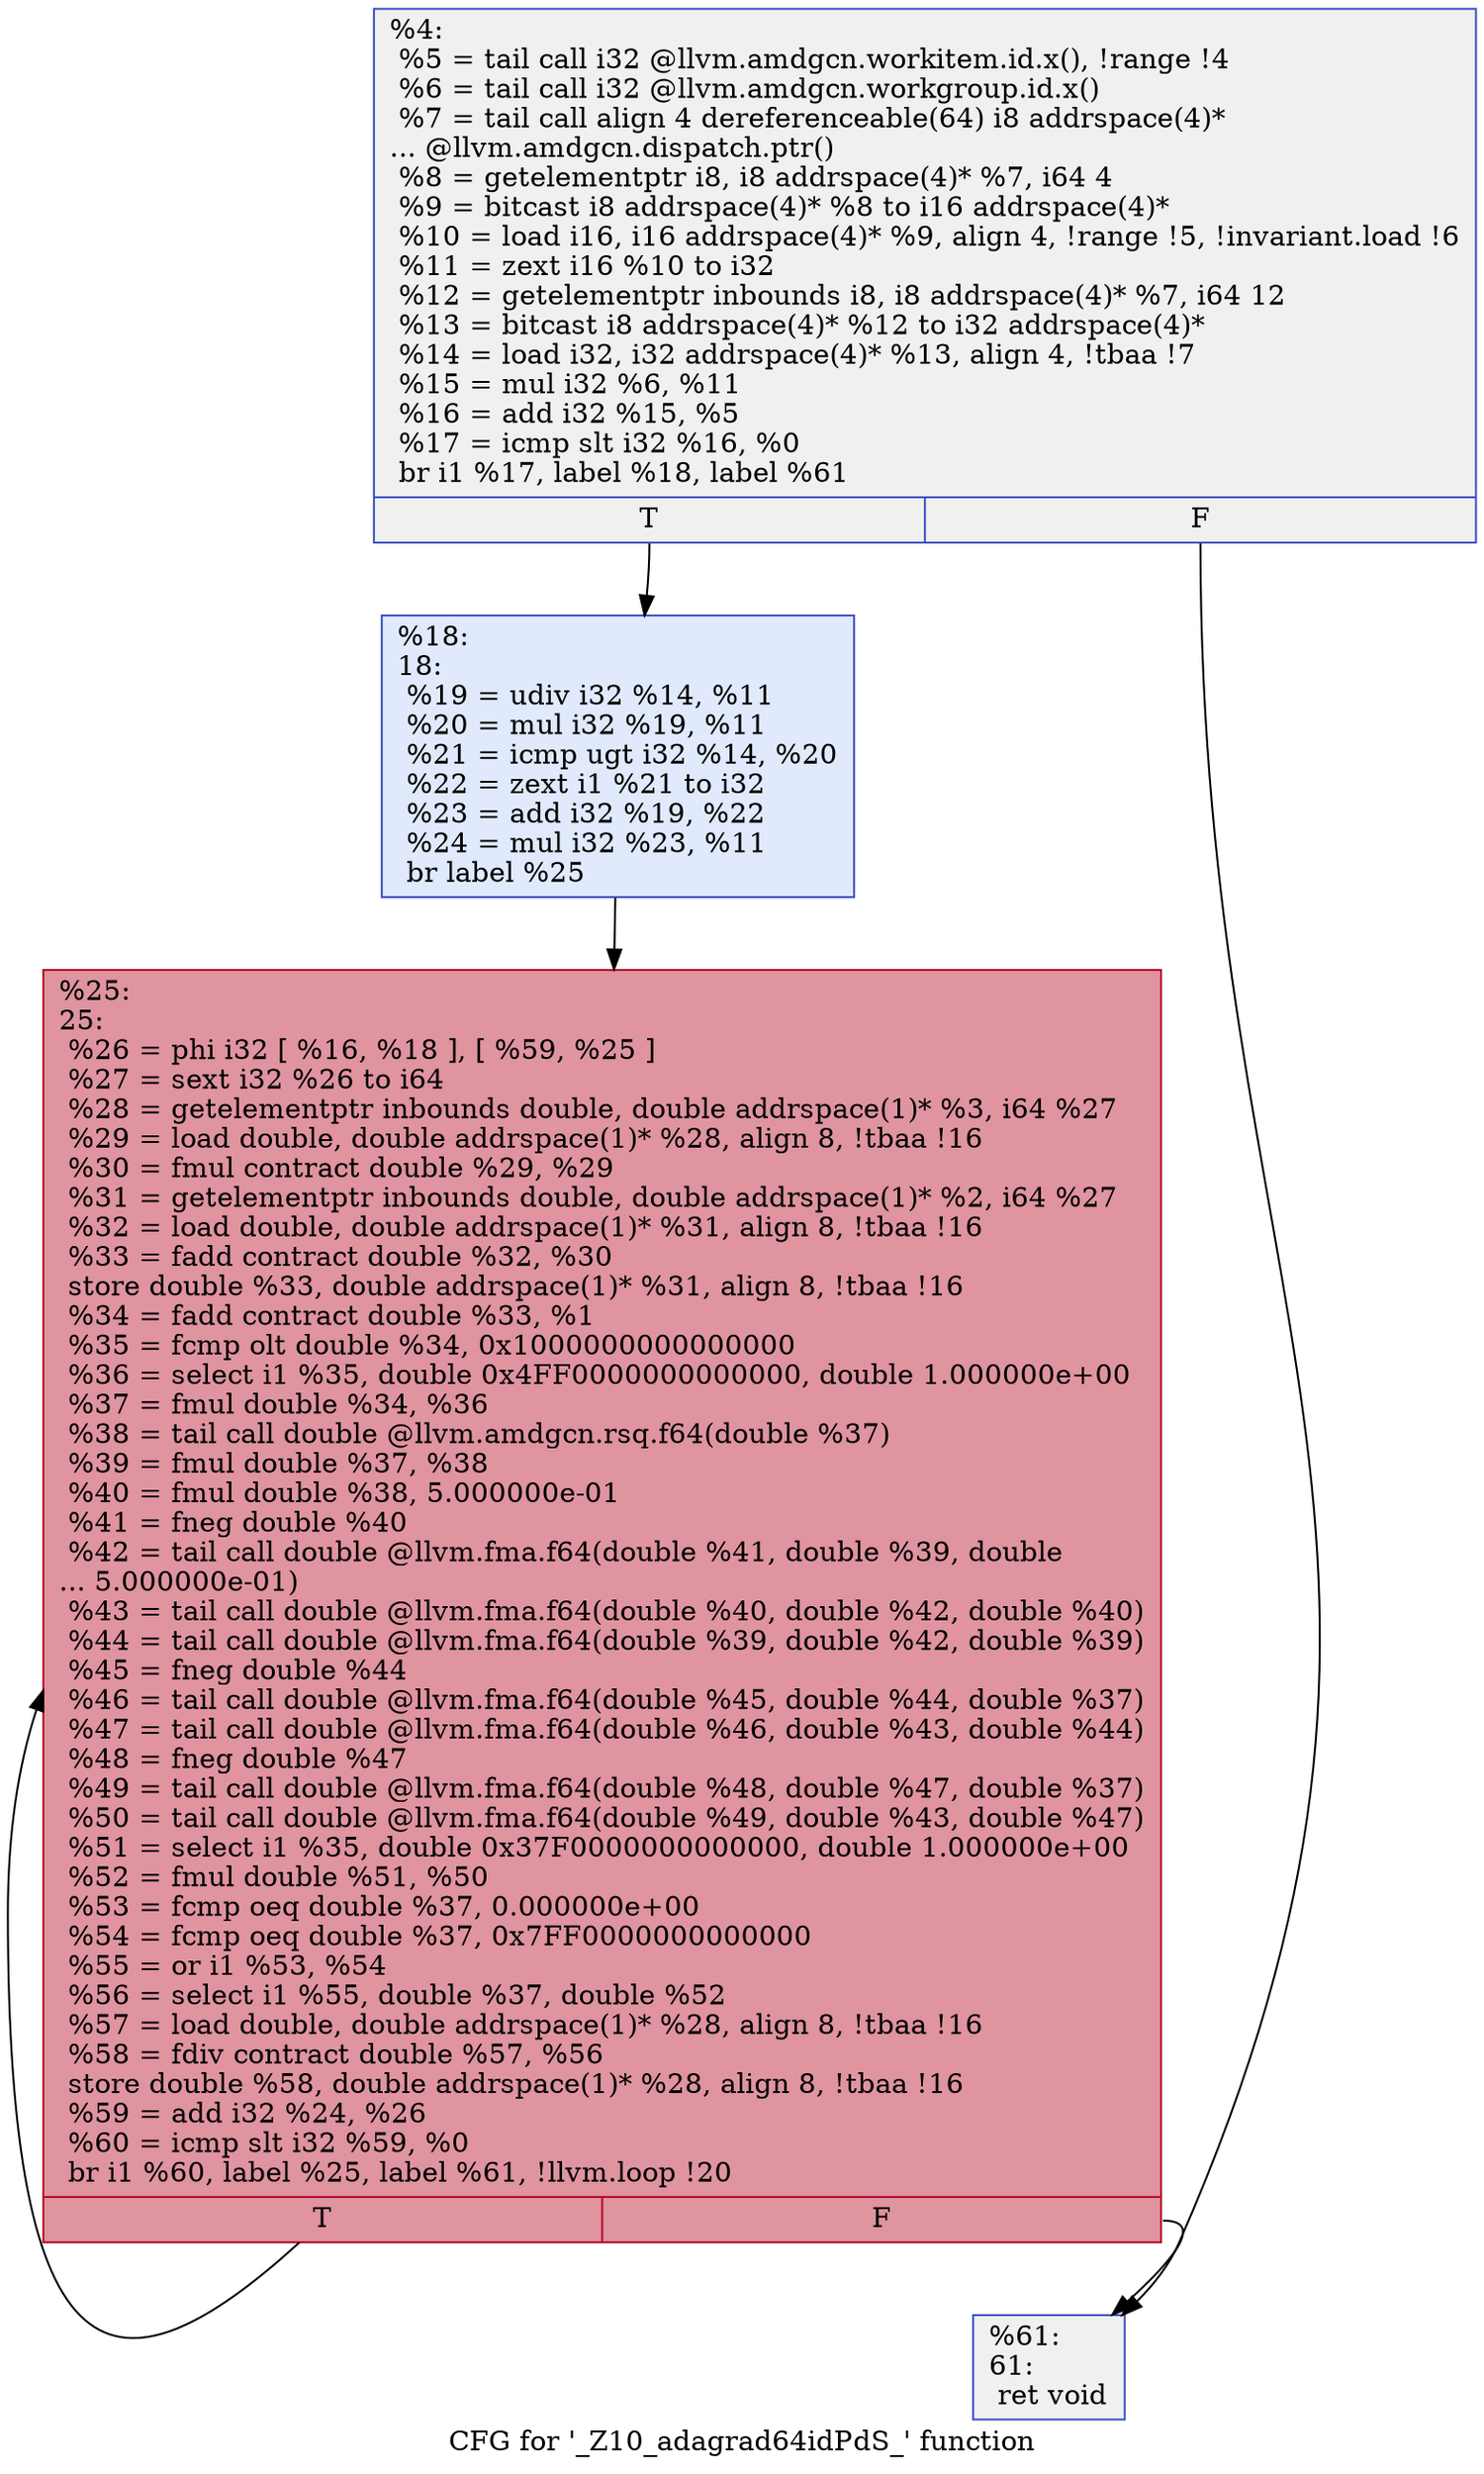 digraph "CFG for '_Z10_adagrad64idPdS_' function" {
	label="CFG for '_Z10_adagrad64idPdS_' function";

	Node0x4c65b80 [shape=record,color="#3d50c3ff", style=filled, fillcolor="#dedcdb70",label="{%4:\l  %5 = tail call i32 @llvm.amdgcn.workitem.id.x(), !range !4\l  %6 = tail call i32 @llvm.amdgcn.workgroup.id.x()\l  %7 = tail call align 4 dereferenceable(64) i8 addrspace(4)*\l... @llvm.amdgcn.dispatch.ptr()\l  %8 = getelementptr i8, i8 addrspace(4)* %7, i64 4\l  %9 = bitcast i8 addrspace(4)* %8 to i16 addrspace(4)*\l  %10 = load i16, i16 addrspace(4)* %9, align 4, !range !5, !invariant.load !6\l  %11 = zext i16 %10 to i32\l  %12 = getelementptr inbounds i8, i8 addrspace(4)* %7, i64 12\l  %13 = bitcast i8 addrspace(4)* %12 to i32 addrspace(4)*\l  %14 = load i32, i32 addrspace(4)* %13, align 4, !tbaa !7\l  %15 = mul i32 %6, %11\l  %16 = add i32 %15, %5\l  %17 = icmp slt i32 %16, %0\l  br i1 %17, label %18, label %61\l|{<s0>T|<s1>F}}"];
	Node0x4c65b80:s0 -> Node0x4c65bd0;
	Node0x4c65b80:s1 -> Node0x4c67e50;
	Node0x4c65bd0 [shape=record,color="#3d50c3ff", style=filled, fillcolor="#b9d0f970",label="{%18:\l18:                                               \l  %19 = udiv i32 %14, %11\l  %20 = mul i32 %19, %11\l  %21 = icmp ugt i32 %14, %20\l  %22 = zext i1 %21 to i32\l  %23 = add i32 %19, %22\l  %24 = mul i32 %23, %11\l  br label %25\l}"];
	Node0x4c65bd0 -> Node0x4c682d0;
	Node0x4c682d0 [shape=record,color="#b70d28ff", style=filled, fillcolor="#b70d2870",label="{%25:\l25:                                               \l  %26 = phi i32 [ %16, %18 ], [ %59, %25 ]\l  %27 = sext i32 %26 to i64\l  %28 = getelementptr inbounds double, double addrspace(1)* %3, i64 %27\l  %29 = load double, double addrspace(1)* %28, align 8, !tbaa !16\l  %30 = fmul contract double %29, %29\l  %31 = getelementptr inbounds double, double addrspace(1)* %2, i64 %27\l  %32 = load double, double addrspace(1)* %31, align 8, !tbaa !16\l  %33 = fadd contract double %32, %30\l  store double %33, double addrspace(1)* %31, align 8, !tbaa !16\l  %34 = fadd contract double %33, %1\l  %35 = fcmp olt double %34, 0x1000000000000000\l  %36 = select i1 %35, double 0x4FF0000000000000, double 1.000000e+00\l  %37 = fmul double %34, %36\l  %38 = tail call double @llvm.amdgcn.rsq.f64(double %37)\l  %39 = fmul double %37, %38\l  %40 = fmul double %38, 5.000000e-01\l  %41 = fneg double %40\l  %42 = tail call double @llvm.fma.f64(double %41, double %39, double\l... 5.000000e-01)\l  %43 = tail call double @llvm.fma.f64(double %40, double %42, double %40)\l  %44 = tail call double @llvm.fma.f64(double %39, double %42, double %39)\l  %45 = fneg double %44\l  %46 = tail call double @llvm.fma.f64(double %45, double %44, double %37)\l  %47 = tail call double @llvm.fma.f64(double %46, double %43, double %44)\l  %48 = fneg double %47\l  %49 = tail call double @llvm.fma.f64(double %48, double %47, double %37)\l  %50 = tail call double @llvm.fma.f64(double %49, double %43, double %47)\l  %51 = select i1 %35, double 0x37F0000000000000, double 1.000000e+00\l  %52 = fmul double %51, %50\l  %53 = fcmp oeq double %37, 0.000000e+00\l  %54 = fcmp oeq double %37, 0x7FF0000000000000\l  %55 = or i1 %53, %54\l  %56 = select i1 %55, double %37, double %52\l  %57 = load double, double addrspace(1)* %28, align 8, !tbaa !16\l  %58 = fdiv contract double %57, %56\l  store double %58, double addrspace(1)* %28, align 8, !tbaa !16\l  %59 = add i32 %24, %26\l  %60 = icmp slt i32 %59, %0\l  br i1 %60, label %25, label %61, !llvm.loop !20\l|{<s0>T|<s1>F}}"];
	Node0x4c682d0:s0 -> Node0x4c682d0;
	Node0x4c682d0:s1 -> Node0x4c67e50;
	Node0x4c67e50 [shape=record,color="#3d50c3ff", style=filled, fillcolor="#dedcdb70",label="{%61:\l61:                                               \l  ret void\l}"];
}
